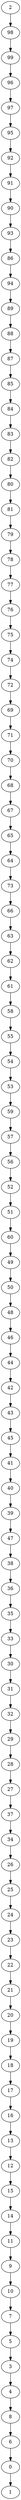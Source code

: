 digraph {
	0 [label = 0]
	1 [label = 1]
	2 [label = 2]
	3 [label = 3]
	4 [label = 4]
	5 [label = 5]
	6 [label = 6]
	7 [label = 7]
	8 [label = 8]
	9 [label = 9]
	10 [label = 10]
	11 [label = 11]
	12 [label = 12]
	13 [label = 13]
	14 [label = 14]
	15 [label = 15]
	16 [label = 16]
	17 [label = 17]
	18 [label = 18]
	19 [label = 19]
	20 [label = 20]
	21 [label = 21]
	22 [label = 22]
	23 [label = 23]
	24 [label = 24]
	25 [label = 25]
	26 [label = 26]
	27 [label = 27]
	28 [label = 28]
	29 [label = 29]
	30 [label = 30]
	31 [label = 31]
	32 [label = 32]
	33 [label = 33]
	34 [label = 34]
	35 [label = 35]
	36 [label = 36]
	37 [label = 37]
	38 [label = 38]
	39 [label = 39]
	40 [label = 40]
	41 [label = 41]
	42 [label = 42]
	43 [label = 43]
	44 [label = 44]
	45 [label = 45]
	46 [label = 46]
	47 [label = 47]
	48 [label = 48]
	49 [label = 49]
	50 [label = 50]
	51 [label = 51]
	52 [label = 52]
	53 [label = 53]
	54 [label = 54]
	55 [label = 55]
	56 [label = 56]
	57 [label = 57]
	58 [label = 58]
	59 [label = 59]
	60 [label = 60]
	61 [label = 61]
	62 [label = 62]
	63 [label = 63]
	64 [label = 64]
	65 [label = 65]
	66 [label = 66]
	67 [label = 67]
	68 [label = 68]
	69 [label = 69]
	70 [label = 70]
	71 [label = 71]
	72 [label = 72]
	73 [label = 73]
	74 [label = 74]
	75 [label = 75]
	76 [label = 76]
	77 [label = 77]
	78 [label = 78]
	79 [label = 79]
	80 [label = 80]
	81 [label = 81]
	82 [label = 82]
	83 [label = 83]
	84 [label = 84]
	85 [label = 85]
	86 [label = 86]
	87 [label = 87]
	88 [label = 88]
	89 [label = 89]
	90 [label = 90]
	91 [label = 91]
	92 [label = 92]
	93 [label = 93]
	94 [label = 94]
	95 [label = 95]
	96 [label = 96]
	97 [label = 97]
	98 [label = 98]
	99 [label = 99]
	2->98;
	98->99;
	99->96;
	96->97;
	97->95;
	95->92;
	92->91;
	91->90;
	90->93;
	93->86;
	86->94;
	94->89;
	89->88;
	88->87;
	87->85;
	85->84;
	84->83;
	83->82;
	82->80;
	80->81;
	81->79;
	79->78;
	78->77;
	77->76;
	76->75;
	75->74;
	74->72;
	72->69;
	69->71;
	71->70;
	70->68;
	68->67;
	67->65;
	65->64;
	64->73;
	73->66;
	66->63;
	63->62;
	62->61;
	61->58;
	58->55;
	55->54;
	54->53;
	53->59;
	59->57;
	57->56;
	56->52;
	52->51;
	51->60;
	60->49;
	49->50;
	50->48;
	48->46;
	46->44;
	44->42;
	42->43;
	43->45;
	45->41;
	41->40;
	40->39;
	39->47;
	47->38;
	38->36;
	36->35;
	35->33;
	33->30;
	30->31;
	31->32;
	32->29;
	29->28;
	28->27;
	27->37;
	37->34;
	34->26;
	26->25;
	25->24;
	24->23;
	23->22;
	22->21;
	21->20;
	20->19;
	19->18;
	18->17;
	17->16;
	16->13;
	13->12;
	12->15;
	15->14;
	14->11;
	11->9;
	9->10;
	10->7;
	7->5;
	5->3;
	3->4;
	4->8;
	8->6;
	6->0;
	0->1;
}